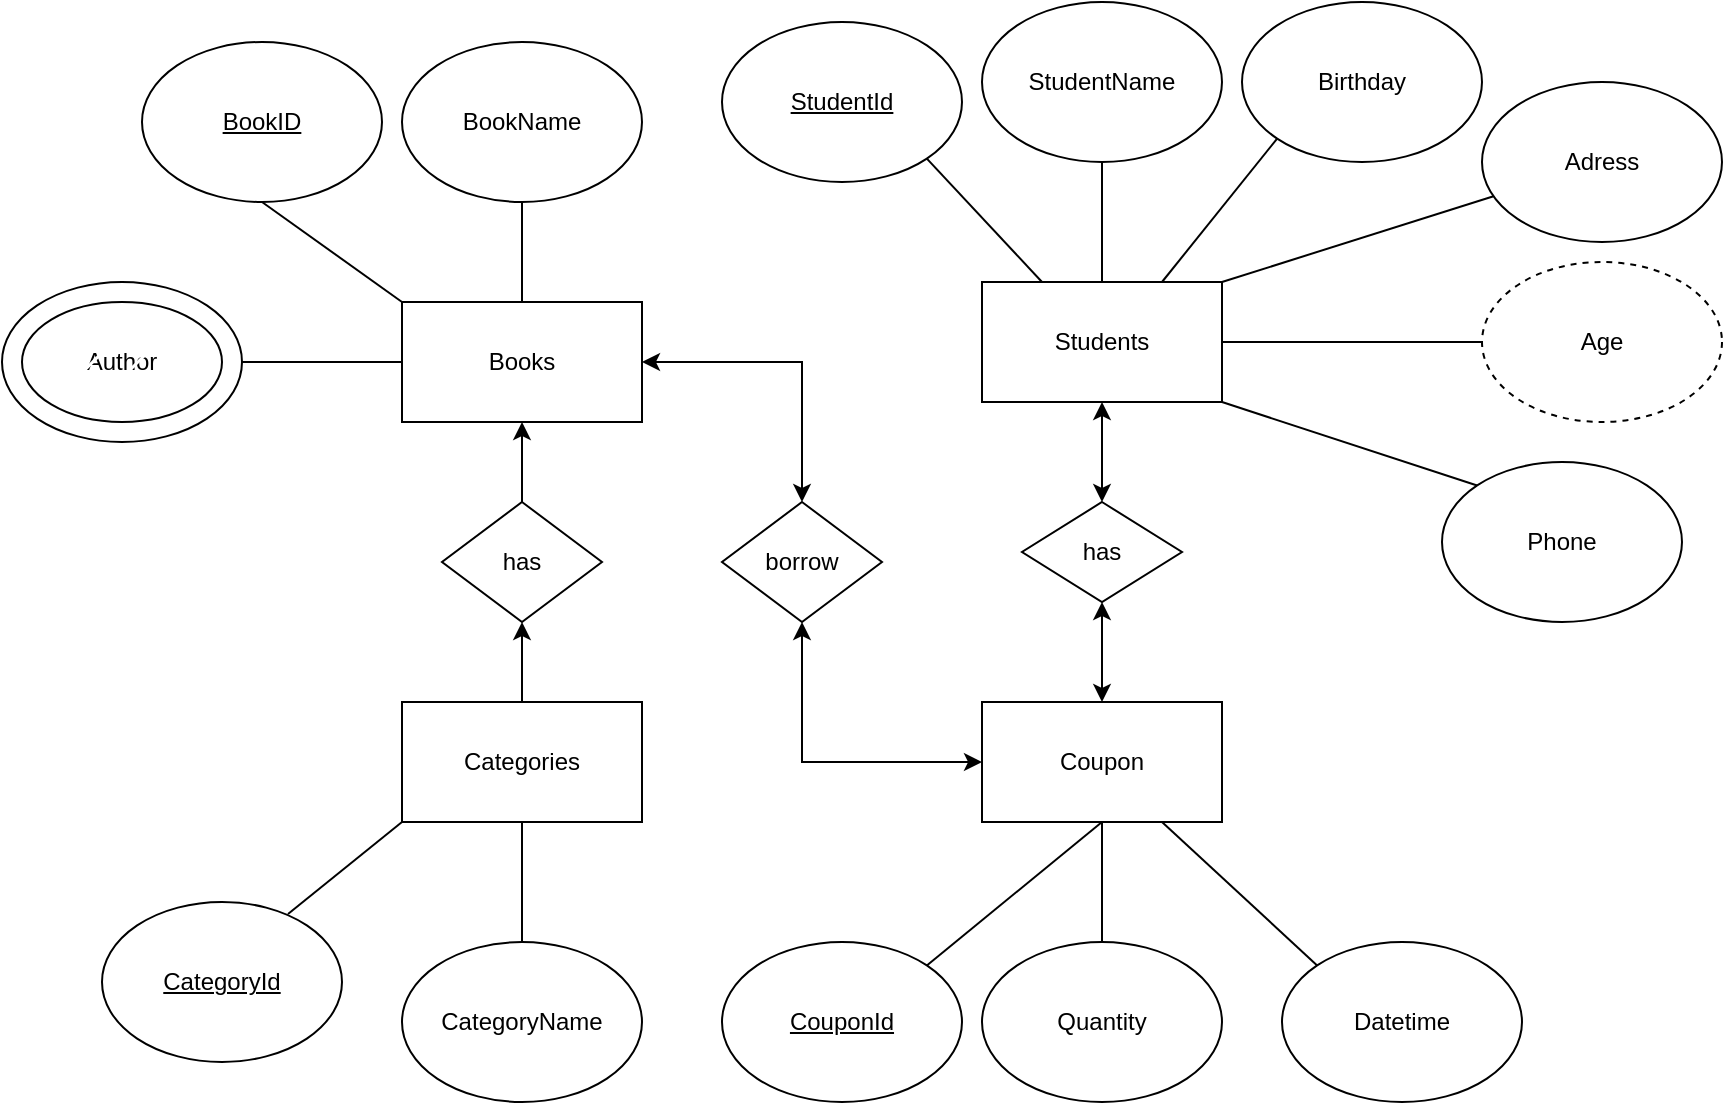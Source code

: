 <mxfile version="22.1.2" type="device">
  <diagram name="Page-1" id="R1XeYjZdsowj-hHaqlZQ">
    <mxGraphModel dx="2284" dy="844" grid="1" gridSize="10" guides="1" tooltips="1" connect="1" arrows="1" fold="1" page="1" pageScale="1" pageWidth="850" pageHeight="1100" math="0" shadow="0">
      <root>
        <object label="" id="0">
          <mxCell />
        </object>
        <mxCell id="1" parent="0" />
        <mxCell id="ojSTuPoZAaZ2HVn4-64J-1" value="&lt;u&gt;BookID&lt;/u&gt;" style="ellipse;whiteSpace=wrap;html=1;" vertex="1" parent="1">
          <mxGeometry x="-290" y="320" width="120" height="80" as="geometry" />
        </mxCell>
        <mxCell id="ojSTuPoZAaZ2HVn4-64J-2" value="Books" style="rounded=0;whiteSpace=wrap;html=1;" vertex="1" parent="1">
          <mxGeometry x="-160" y="450" width="120" height="60" as="geometry" />
        </mxCell>
        <mxCell id="ojSTuPoZAaZ2HVn4-64J-3" value="Students" style="rounded=0;whiteSpace=wrap;html=1;" vertex="1" parent="1">
          <mxGeometry x="130" y="440" width="120" height="60" as="geometry" />
        </mxCell>
        <mxCell id="ojSTuPoZAaZ2HVn4-64J-4" value="Coupon" style="rounded=0;whiteSpace=wrap;html=1;" vertex="1" parent="1">
          <mxGeometry x="130" y="650" width="120" height="60" as="geometry" />
        </mxCell>
        <mxCell id="ojSTuPoZAaZ2HVn4-64J-35" style="edgeStyle=orthogonalEdgeStyle;rounded=0;orthogonalLoop=1;jettySize=auto;html=1;entryX=0.5;entryY=1;entryDx=0;entryDy=0;" edge="1" parent="1" source="ojSTuPoZAaZ2HVn4-64J-5" target="ojSTuPoZAaZ2HVn4-64J-31">
          <mxGeometry relative="1" as="geometry" />
        </mxCell>
        <mxCell id="ojSTuPoZAaZ2HVn4-64J-5" value="Categories" style="rounded=0;whiteSpace=wrap;html=1;" vertex="1" parent="1">
          <mxGeometry x="-160" y="650" width="120" height="60" as="geometry" />
        </mxCell>
        <mxCell id="ojSTuPoZAaZ2HVn4-64J-6" value="&lt;u&gt;CategoryId&lt;/u&gt;" style="ellipse;whiteSpace=wrap;html=1;" vertex="1" parent="1">
          <mxGeometry x="-310" y="750" width="120" height="80" as="geometry" />
        </mxCell>
        <mxCell id="ojSTuPoZAaZ2HVn4-64J-7" value="CategoryName" style="ellipse;whiteSpace=wrap;html=1;" vertex="1" parent="1">
          <mxGeometry x="-160" y="770" width="120" height="80" as="geometry" />
        </mxCell>
        <mxCell id="ojSTuPoZAaZ2HVn4-64J-8" value="BookName" style="ellipse;whiteSpace=wrap;html=1;" vertex="1" parent="1">
          <mxGeometry x="-160" y="320" width="120" height="80" as="geometry" />
        </mxCell>
        <mxCell id="ojSTuPoZAaZ2HVn4-64J-9" value="&lt;u&gt;StudentId&lt;/u&gt;" style="ellipse;whiteSpace=wrap;html=1;" vertex="1" parent="1">
          <mxGeometry y="310" width="120" height="80" as="geometry" />
        </mxCell>
        <mxCell id="ojSTuPoZAaZ2HVn4-64J-10" value="StudentName" style="ellipse;whiteSpace=wrap;html=1;" vertex="1" parent="1">
          <mxGeometry x="130" y="300" width="120" height="80" as="geometry" />
        </mxCell>
        <mxCell id="ojSTuPoZAaZ2HVn4-64J-12" value="Birthday" style="ellipse;whiteSpace=wrap;html=1;" vertex="1" parent="1">
          <mxGeometry x="260" y="300" width="120" height="80" as="geometry" />
        </mxCell>
        <mxCell id="ojSTuPoZAaZ2HVn4-64J-13" value="Age" style="ellipse;whiteSpace=wrap;html=1;dashed=1;" vertex="1" parent="1">
          <mxGeometry x="380" y="430" width="120" height="80" as="geometry" />
        </mxCell>
        <mxCell id="ojSTuPoZAaZ2HVn4-64J-14" value="" style="endArrow=none;html=1;rounded=0;entryX=0;entryY=1;entryDx=0;entryDy=0;exitX=0.75;exitY=0;exitDx=0;exitDy=0;" edge="1" parent="1" source="ojSTuPoZAaZ2HVn4-64J-3" target="ojSTuPoZAaZ2HVn4-64J-12">
          <mxGeometry width="50" height="50" relative="1" as="geometry">
            <mxPoint x="260" y="480" as="sourcePoint" />
            <mxPoint x="310" y="430" as="targetPoint" />
          </mxGeometry>
        </mxCell>
        <mxCell id="ojSTuPoZAaZ2HVn4-64J-15" value="" style="endArrow=none;html=1;rounded=0;entryX=0;entryY=0.5;entryDx=0;entryDy=0;exitX=1;exitY=0.5;exitDx=0;exitDy=0;" edge="1" parent="1" source="ojSTuPoZAaZ2HVn4-64J-3" target="ojSTuPoZAaZ2HVn4-64J-13">
          <mxGeometry width="50" height="50" relative="1" as="geometry">
            <mxPoint x="250" y="560" as="sourcePoint" />
            <mxPoint x="300" y="510" as="targetPoint" />
          </mxGeometry>
        </mxCell>
        <mxCell id="ojSTuPoZAaZ2HVn4-64J-16" value="" style="endArrow=none;html=1;rounded=0;entryX=0.5;entryY=1;entryDx=0;entryDy=0;exitX=0.5;exitY=0;exitDx=0;exitDy=0;" edge="1" parent="1" source="ojSTuPoZAaZ2HVn4-64J-3" target="ojSTuPoZAaZ2HVn4-64J-10">
          <mxGeometry width="50" height="50" relative="1" as="geometry">
            <mxPoint x="60" y="510" as="sourcePoint" />
            <mxPoint x="110" y="460" as="targetPoint" />
          </mxGeometry>
        </mxCell>
        <mxCell id="ojSTuPoZAaZ2HVn4-64J-17" value="" style="endArrow=none;html=1;rounded=0;entryX=1;entryY=1;entryDx=0;entryDy=0;exitX=0.25;exitY=0;exitDx=0;exitDy=0;" edge="1" parent="1" source="ojSTuPoZAaZ2HVn4-64J-3" target="ojSTuPoZAaZ2HVn4-64J-9">
          <mxGeometry width="50" height="50" relative="1" as="geometry">
            <mxPoint x="190" y="440" as="sourcePoint" />
            <mxPoint x="110" y="450" as="targetPoint" />
          </mxGeometry>
        </mxCell>
        <mxCell id="ojSTuPoZAaZ2HVn4-64J-18" value="" style="endArrow=none;html=1;rounded=0;entryX=0;entryY=0;entryDx=0;entryDy=0;exitX=0.5;exitY=1;exitDx=0;exitDy=0;" edge="1" parent="1" source="ojSTuPoZAaZ2HVn4-64J-1" target="ojSTuPoZAaZ2HVn4-64J-2">
          <mxGeometry width="50" height="50" relative="1" as="geometry">
            <mxPoint x="-300" y="480" as="sourcePoint" />
            <mxPoint x="-250" y="430" as="targetPoint" />
          </mxGeometry>
        </mxCell>
        <mxCell id="ojSTuPoZAaZ2HVn4-64J-19" value="" style="endArrow=none;html=1;rounded=0;entryX=0.5;entryY=1;entryDx=0;entryDy=0;exitX=0.5;exitY=0;exitDx=0;exitDy=0;" edge="1" parent="1" source="ojSTuPoZAaZ2HVn4-64J-2" target="ojSTuPoZAaZ2HVn4-64J-8">
          <mxGeometry width="50" height="50" relative="1" as="geometry">
            <mxPoint x="-320" y="530" as="sourcePoint" />
            <mxPoint x="-270" y="480" as="targetPoint" />
          </mxGeometry>
        </mxCell>
        <mxCell id="ojSTuPoZAaZ2HVn4-64J-20" value="" style="endArrow=none;html=1;rounded=0;entryX=0.5;entryY=1;entryDx=0;entryDy=0;exitX=0.5;exitY=0;exitDx=0;exitDy=0;" edge="1" parent="1" source="ojSTuPoZAaZ2HVn4-64J-7" target="ojSTuPoZAaZ2HVn4-64J-5">
          <mxGeometry width="50" height="50" relative="1" as="geometry">
            <mxPoint x="-160" y="760" as="sourcePoint" />
            <mxPoint x="-110" y="710" as="targetPoint" />
          </mxGeometry>
        </mxCell>
        <mxCell id="ojSTuPoZAaZ2HVn4-64J-21" value="" style="endArrow=none;html=1;rounded=0;entryX=0;entryY=1;entryDx=0;entryDy=0;exitX=0.775;exitY=0.075;exitDx=0;exitDy=0;exitPerimeter=0;" edge="1" parent="1" source="ojSTuPoZAaZ2HVn4-64J-6" target="ojSTuPoZAaZ2HVn4-64J-5">
          <mxGeometry width="50" height="50" relative="1" as="geometry">
            <mxPoint x="-310" y="740" as="sourcePoint" />
            <mxPoint x="-260" y="690" as="targetPoint" />
          </mxGeometry>
        </mxCell>
        <mxCell id="ojSTuPoZAaZ2HVn4-64J-22" value="&lt;u&gt;CouponId&lt;/u&gt;" style="ellipse;whiteSpace=wrap;html=1;" vertex="1" parent="1">
          <mxGeometry y="770" width="120" height="80" as="geometry" />
        </mxCell>
        <mxCell id="ojSTuPoZAaZ2HVn4-64J-23" value="Quantity" style="ellipse;whiteSpace=wrap;html=1;" vertex="1" parent="1">
          <mxGeometry x="130" y="770" width="120" height="80" as="geometry" />
        </mxCell>
        <mxCell id="ojSTuPoZAaZ2HVn4-64J-24" value="borrow" style="rhombus;whiteSpace=wrap;html=1;" vertex="1" parent="1">
          <mxGeometry y="550" width="80" height="60" as="geometry" />
        </mxCell>
        <mxCell id="ojSTuPoZAaZ2HVn4-64J-25" value="has" style="rhombus;whiteSpace=wrap;html=1;" vertex="1" parent="1">
          <mxGeometry x="150" y="550" width="80" height="50" as="geometry" />
        </mxCell>
        <mxCell id="ojSTuPoZAaZ2HVn4-64J-26" value="" style="endArrow=classic;startArrow=classic;html=1;rounded=0;entryX=0.5;entryY=1;entryDx=0;entryDy=0;" edge="1" parent="1" source="ojSTuPoZAaZ2HVn4-64J-25" target="ojSTuPoZAaZ2HVn4-64J-3">
          <mxGeometry width="50" height="50" relative="1" as="geometry">
            <mxPoint x="280" y="620" as="sourcePoint" />
            <mxPoint x="330" y="570" as="targetPoint" />
          </mxGeometry>
        </mxCell>
        <mxCell id="ojSTuPoZAaZ2HVn4-64J-27" value="" style="endArrow=classic;startArrow=classic;html=1;rounded=0;entryX=0.5;entryY=1;entryDx=0;entryDy=0;" edge="1" parent="1" source="ojSTuPoZAaZ2HVn4-64J-4" target="ojSTuPoZAaZ2HVn4-64J-25">
          <mxGeometry width="50" height="50" relative="1" as="geometry">
            <mxPoint x="40" y="760" as="sourcePoint" />
            <mxPoint x="90" y="710" as="targetPoint" />
          </mxGeometry>
        </mxCell>
        <mxCell id="ojSTuPoZAaZ2HVn4-64J-28" value="" style="endArrow=classic;startArrow=classic;html=1;rounded=0;entryX=0;entryY=0.5;entryDx=0;entryDy=0;exitX=0.5;exitY=1;exitDx=0;exitDy=0;" edge="1" parent="1" source="ojSTuPoZAaZ2HVn4-64J-24" target="ojSTuPoZAaZ2HVn4-64J-4">
          <mxGeometry width="50" height="50" relative="1" as="geometry">
            <mxPoint x="30" y="710" as="sourcePoint" />
            <mxPoint x="80" y="660" as="targetPoint" />
            <Array as="points">
              <mxPoint x="40" y="680" />
            </Array>
          </mxGeometry>
        </mxCell>
        <mxCell id="ojSTuPoZAaZ2HVn4-64J-33" style="edgeStyle=orthogonalEdgeStyle;rounded=0;orthogonalLoop=1;jettySize=auto;html=1;entryX=0.5;entryY=1;entryDx=0;entryDy=0;" edge="1" parent="1" source="ojSTuPoZAaZ2HVn4-64J-31" target="ojSTuPoZAaZ2HVn4-64J-2">
          <mxGeometry relative="1" as="geometry" />
        </mxCell>
        <mxCell id="ojSTuPoZAaZ2HVn4-64J-31" value="has" style="rhombus;whiteSpace=wrap;html=1;" vertex="1" parent="1">
          <mxGeometry x="-140" y="550" width="80" height="60" as="geometry" />
        </mxCell>
        <mxCell id="ojSTuPoZAaZ2HVn4-64J-34" value="" style="endArrow=classic;startArrow=classic;html=1;rounded=0;entryX=0.5;entryY=0;entryDx=0;entryDy=0;" edge="1" parent="1" target="ojSTuPoZAaZ2HVn4-64J-24">
          <mxGeometry width="50" height="50" relative="1" as="geometry">
            <mxPoint x="-40" y="480" as="sourcePoint" />
            <mxPoint x="10" y="430" as="targetPoint" />
            <Array as="points">
              <mxPoint x="40" y="480" />
            </Array>
          </mxGeometry>
        </mxCell>
        <mxCell id="ojSTuPoZAaZ2HVn4-64J-36" value="Datetime" style="ellipse;whiteSpace=wrap;html=1;" vertex="1" parent="1">
          <mxGeometry x="280" y="770" width="120" height="80" as="geometry" />
        </mxCell>
        <mxCell id="ojSTuPoZAaZ2HVn4-64J-37" value="" style="endArrow=none;html=1;rounded=0;exitX=1;exitY=0;exitDx=0;exitDy=0;" edge="1" parent="1" source="ojSTuPoZAaZ2HVn4-64J-22">
          <mxGeometry width="50" height="50" relative="1" as="geometry">
            <mxPoint x="130" y="760" as="sourcePoint" />
            <mxPoint x="190" y="710" as="targetPoint" />
          </mxGeometry>
        </mxCell>
        <mxCell id="ojSTuPoZAaZ2HVn4-64J-38" value="" style="endArrow=none;html=1;rounded=0;entryX=0.5;entryY=1;entryDx=0;entryDy=0;exitX=0.5;exitY=0;exitDx=0;exitDy=0;" edge="1" parent="1" source="ojSTuPoZAaZ2HVn4-64J-23" target="ojSTuPoZAaZ2HVn4-64J-4">
          <mxGeometry width="50" height="50" relative="1" as="geometry">
            <mxPoint x="220" y="910" as="sourcePoint" />
            <mxPoint x="270" y="860" as="targetPoint" />
          </mxGeometry>
        </mxCell>
        <mxCell id="ojSTuPoZAaZ2HVn4-64J-39" value="" style="endArrow=none;html=1;rounded=0;entryX=0;entryY=0;entryDx=0;entryDy=0;exitX=0.75;exitY=1;exitDx=0;exitDy=0;" edge="1" parent="1" source="ojSTuPoZAaZ2HVn4-64J-4" target="ojSTuPoZAaZ2HVn4-64J-36">
          <mxGeometry width="50" height="50" relative="1" as="geometry">
            <mxPoint x="290" y="730" as="sourcePoint" />
            <mxPoint x="340" y="680" as="targetPoint" />
          </mxGeometry>
        </mxCell>
        <mxCell id="ojSTuPoZAaZ2HVn4-64J-40" value="Author" style="ellipse;whiteSpace=wrap;html=1;" vertex="1" parent="1">
          <mxGeometry x="-360" y="440" width="120" height="80" as="geometry" />
        </mxCell>
        <mxCell id="ojSTuPoZAaZ2HVn4-64J-41" value="" style="endArrow=none;html=1;rounded=0;exitX=1;exitY=0.5;exitDx=0;exitDy=0;entryX=0;entryY=0.5;entryDx=0;entryDy=0;" edge="1" parent="1" source="ojSTuPoZAaZ2HVn4-64J-40" target="ojSTuPoZAaZ2HVn4-64J-2">
          <mxGeometry width="50" height="50" relative="1" as="geometry">
            <mxPoint x="-260" y="570" as="sourcePoint" />
            <mxPoint x="-170" y="480" as="targetPoint" />
          </mxGeometry>
        </mxCell>
        <mxCell id="ojSTuPoZAaZ2HVn4-64J-42" value="" style="ellipse;whiteSpace=wrap;html=1;fillStyle=hatch;" vertex="1" parent="1">
          <mxGeometry x="-350" y="450" width="100" height="60" as="geometry" />
        </mxCell>
        <mxCell id="ojSTuPoZAaZ2HVn4-64J-43" value="Phone" style="ellipse;whiteSpace=wrap;html=1;" vertex="1" parent="1">
          <mxGeometry x="360" y="530" width="120" height="80" as="geometry" />
        </mxCell>
        <mxCell id="ojSTuPoZAaZ2HVn4-64J-44" value="" style="endArrow=none;html=1;rounded=0;entryX=0;entryY=0;entryDx=0;entryDy=0;exitX=1;exitY=1;exitDx=0;exitDy=0;" edge="1" parent="1" source="ojSTuPoZAaZ2HVn4-64J-3" target="ojSTuPoZAaZ2HVn4-64J-43">
          <mxGeometry width="50" height="50" relative="1" as="geometry">
            <mxPoint x="250" y="560" as="sourcePoint" />
            <mxPoint x="320" y="530" as="targetPoint" />
          </mxGeometry>
        </mxCell>
        <mxCell id="ojSTuPoZAaZ2HVn4-64J-45" value="Adress" style="ellipse;whiteSpace=wrap;html=1;" vertex="1" parent="1">
          <mxGeometry x="380" y="340" width="120" height="80" as="geometry" />
        </mxCell>
        <mxCell id="ojSTuPoZAaZ2HVn4-64J-46" value="" style="endArrow=none;html=1;rounded=0;exitX=1;exitY=0;exitDx=0;exitDy=0;" edge="1" parent="1" source="ojSTuPoZAaZ2HVn4-64J-3" target="ojSTuPoZAaZ2HVn4-64J-45">
          <mxGeometry width="50" height="50" relative="1" as="geometry">
            <mxPoint x="300" y="470" as="sourcePoint" />
            <mxPoint x="350" y="420" as="targetPoint" />
          </mxGeometry>
        </mxCell>
      </root>
    </mxGraphModel>
  </diagram>
</mxfile>
